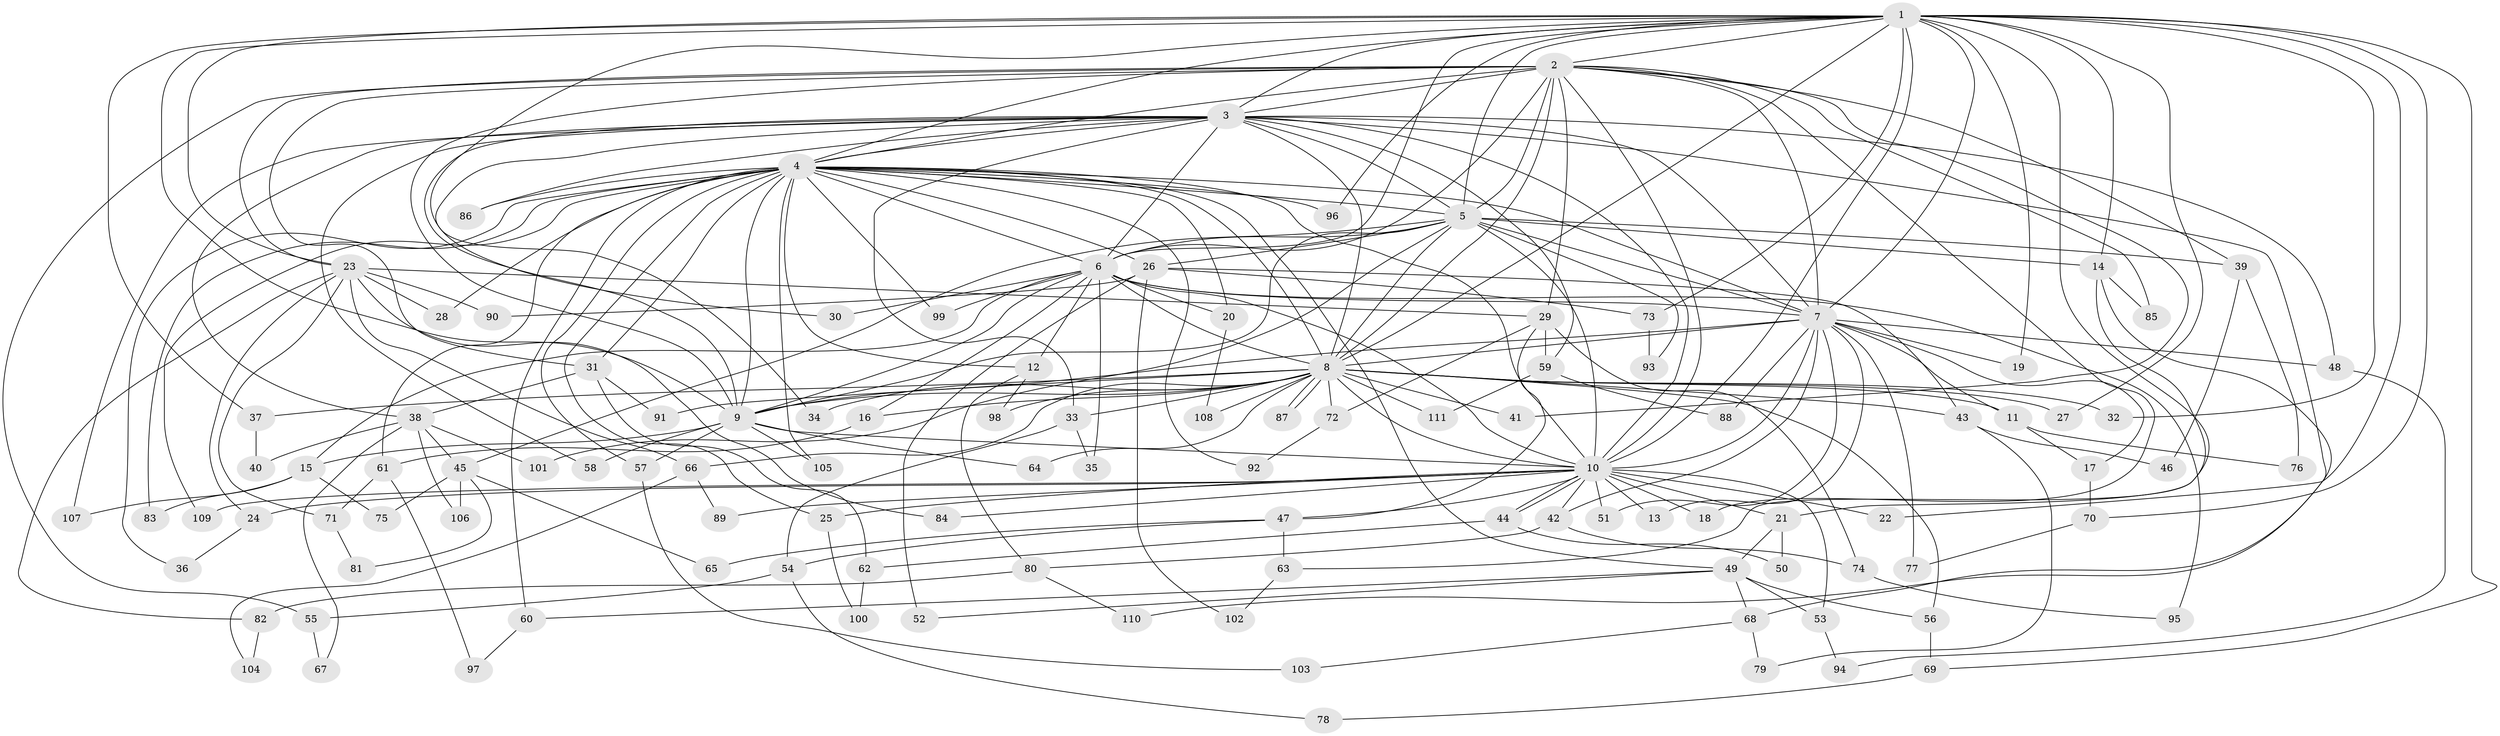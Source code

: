 // coarse degree distribution, {22: 0.012048192771084338, 16: 0.03614457831325301, 41: 0.012048192771084338, 14: 0.012048192771084338, 17: 0.012048192771084338, 12: 0.012048192771084338, 24: 0.012048192771084338, 3: 0.1927710843373494, 2: 0.46987951807228917, 6: 0.04819277108433735, 5: 0.024096385542168676, 4: 0.08433734939759036, 10: 0.012048192771084338, 8: 0.012048192771084338, 9: 0.012048192771084338, 7: 0.024096385542168676, 1: 0.012048192771084338}
// Generated by graph-tools (version 1.1) at 2025/41/03/06/25 10:41:33]
// undirected, 111 vertices, 247 edges
graph export_dot {
graph [start="1"]
  node [color=gray90,style=filled];
  1;
  2;
  3;
  4;
  5;
  6;
  7;
  8;
  9;
  10;
  11;
  12;
  13;
  14;
  15;
  16;
  17;
  18;
  19;
  20;
  21;
  22;
  23;
  24;
  25;
  26;
  27;
  28;
  29;
  30;
  31;
  32;
  33;
  34;
  35;
  36;
  37;
  38;
  39;
  40;
  41;
  42;
  43;
  44;
  45;
  46;
  47;
  48;
  49;
  50;
  51;
  52;
  53;
  54;
  55;
  56;
  57;
  58;
  59;
  60;
  61;
  62;
  63;
  64;
  65;
  66;
  67;
  68;
  69;
  70;
  71;
  72;
  73;
  74;
  75;
  76;
  77;
  78;
  79;
  80;
  81;
  82;
  83;
  84;
  85;
  86;
  87;
  88;
  89;
  90;
  91;
  92;
  93;
  94;
  95;
  96;
  97;
  98;
  99;
  100;
  101;
  102;
  103;
  104;
  105;
  106;
  107;
  108;
  109;
  110;
  111;
  1 -- 2;
  1 -- 3;
  1 -- 4;
  1 -- 5;
  1 -- 6;
  1 -- 7;
  1 -- 8;
  1 -- 9;
  1 -- 10;
  1 -- 14;
  1 -- 19;
  1 -- 21;
  1 -- 22;
  1 -- 23;
  1 -- 27;
  1 -- 30;
  1 -- 32;
  1 -- 37;
  1 -- 69;
  1 -- 70;
  1 -- 73;
  1 -- 96;
  2 -- 3;
  2 -- 4;
  2 -- 5;
  2 -- 6;
  2 -- 7;
  2 -- 8;
  2 -- 9;
  2 -- 10;
  2 -- 18;
  2 -- 23;
  2 -- 29;
  2 -- 31;
  2 -- 39;
  2 -- 41;
  2 -- 55;
  2 -- 85;
  3 -- 4;
  3 -- 5;
  3 -- 6;
  3 -- 7;
  3 -- 8;
  3 -- 9;
  3 -- 10;
  3 -- 33;
  3 -- 34;
  3 -- 38;
  3 -- 48;
  3 -- 58;
  3 -- 59;
  3 -- 86;
  3 -- 107;
  3 -- 110;
  4 -- 5;
  4 -- 6;
  4 -- 7;
  4 -- 8;
  4 -- 9;
  4 -- 10;
  4 -- 12;
  4 -- 20;
  4 -- 25;
  4 -- 26;
  4 -- 28;
  4 -- 31;
  4 -- 36;
  4 -- 49;
  4 -- 57;
  4 -- 60;
  4 -- 61;
  4 -- 83;
  4 -- 86;
  4 -- 92;
  4 -- 96;
  4 -- 99;
  4 -- 105;
  4 -- 109;
  5 -- 6;
  5 -- 7;
  5 -- 8;
  5 -- 9;
  5 -- 10;
  5 -- 14;
  5 -- 26;
  5 -- 39;
  5 -- 45;
  5 -- 93;
  5 -- 101;
  6 -- 7;
  6 -- 8;
  6 -- 9;
  6 -- 10;
  6 -- 12;
  6 -- 15;
  6 -- 16;
  6 -- 20;
  6 -- 30;
  6 -- 35;
  6 -- 95;
  6 -- 99;
  7 -- 8;
  7 -- 9;
  7 -- 10;
  7 -- 11;
  7 -- 13;
  7 -- 17;
  7 -- 19;
  7 -- 42;
  7 -- 48;
  7 -- 51;
  7 -- 77;
  7 -- 88;
  8 -- 9;
  8 -- 10;
  8 -- 11;
  8 -- 16;
  8 -- 27;
  8 -- 32;
  8 -- 33;
  8 -- 34;
  8 -- 37;
  8 -- 41;
  8 -- 43;
  8 -- 56;
  8 -- 64;
  8 -- 66;
  8 -- 72;
  8 -- 87;
  8 -- 87;
  8 -- 91;
  8 -- 98;
  8 -- 108;
  8 -- 111;
  9 -- 10;
  9 -- 15;
  9 -- 57;
  9 -- 58;
  9 -- 64;
  9 -- 105;
  10 -- 13;
  10 -- 18;
  10 -- 21;
  10 -- 22;
  10 -- 24;
  10 -- 25;
  10 -- 42;
  10 -- 44;
  10 -- 44;
  10 -- 47;
  10 -- 51;
  10 -- 53;
  10 -- 84;
  10 -- 89;
  10 -- 109;
  11 -- 17;
  11 -- 76;
  12 -- 80;
  12 -- 98;
  14 -- 63;
  14 -- 68;
  14 -- 85;
  15 -- 75;
  15 -- 83;
  15 -- 107;
  16 -- 61;
  17 -- 70;
  20 -- 108;
  21 -- 49;
  21 -- 50;
  23 -- 24;
  23 -- 28;
  23 -- 29;
  23 -- 66;
  23 -- 71;
  23 -- 82;
  23 -- 84;
  23 -- 90;
  24 -- 36;
  25 -- 100;
  26 -- 43;
  26 -- 52;
  26 -- 73;
  26 -- 90;
  26 -- 102;
  29 -- 47;
  29 -- 59;
  29 -- 72;
  29 -- 74;
  31 -- 38;
  31 -- 62;
  31 -- 91;
  33 -- 35;
  33 -- 54;
  37 -- 40;
  38 -- 40;
  38 -- 45;
  38 -- 67;
  38 -- 101;
  38 -- 106;
  39 -- 46;
  39 -- 76;
  42 -- 74;
  42 -- 80;
  43 -- 46;
  43 -- 79;
  44 -- 50;
  44 -- 62;
  45 -- 65;
  45 -- 75;
  45 -- 81;
  45 -- 106;
  47 -- 54;
  47 -- 63;
  47 -- 65;
  48 -- 94;
  49 -- 52;
  49 -- 53;
  49 -- 56;
  49 -- 60;
  49 -- 68;
  53 -- 94;
  54 -- 55;
  54 -- 78;
  55 -- 67;
  56 -- 69;
  57 -- 103;
  59 -- 88;
  59 -- 111;
  60 -- 97;
  61 -- 71;
  61 -- 97;
  62 -- 100;
  63 -- 102;
  66 -- 89;
  66 -- 104;
  68 -- 79;
  68 -- 103;
  69 -- 78;
  70 -- 77;
  71 -- 81;
  72 -- 92;
  73 -- 93;
  74 -- 95;
  80 -- 82;
  80 -- 110;
  82 -- 104;
}
